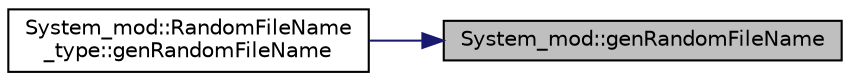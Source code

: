 digraph "System_mod::genRandomFileName"
{
 // LATEX_PDF_SIZE
  edge [fontname="Helvetica",fontsize="10",labelfontname="Helvetica",labelfontsize="10"];
  node [fontname="Helvetica",fontsize="10",shape=record];
  rankdir="RL";
  Node1 [label="System_mod::genRandomFileName",height=0.2,width=0.4,color="black", fillcolor="grey75", style="filled", fontcolor="black",tooltip="Generate a unique file path in the requested directory for temporary usage."];
  Node1 -> Node2 [dir="back",color="midnightblue",fontsize="10",style="solid",fontname="Helvetica"];
  Node2 [label="System_mod::RandomFileName\l_type::genRandomFileName",height=0.2,width=0.4,color="black", fillcolor="white", style="filled",URL="$structSystem__mod_1_1RandomFileName__type.html#a86b48eeacbcca75732c5cee0018039ab",tooltip="Generate a unique file path in the requested directory for temporary usage."];
}
